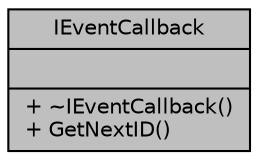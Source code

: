 digraph "IEventCallback"
{
 // LATEX_PDF_SIZE
  edge [fontname="Helvetica",fontsize="10",labelfontname="Helvetica",labelfontsize="10"];
  node [fontname="Helvetica",fontsize="10",shape=record];
  Node1 [label="{IEventCallback\n||+ ~IEventCallback()\l+ GetNextID()\l}",height=0.2,width=0.4,color="black", fillcolor="grey75", style="filled", fontcolor="black",tooltip=" "];
}
